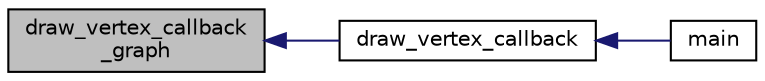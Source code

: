digraph "draw_vertex_callback_graph"
{
  edge [fontname="Helvetica",fontsize="10",labelfontname="Helvetica",labelfontsize="10"];
  node [fontname="Helvetica",fontsize="10",shape=record];
  rankdir="LR";
  Node72 [label="draw_vertex_callback\l_graph",height=0.2,width=0.4,color="black", fillcolor="grey75", style="filled", fontcolor="black"];
  Node72 -> Node73 [dir="back",color="midnightblue",fontsize="10",style="solid",fontname="Helvetica"];
  Node73 [label="draw_vertex_callback",height=0.2,width=0.4,color="black", fillcolor="white", style="filled",URL="$d7/d2a/treedraw_8_c.html#a39cc8da8d250eb22f46a5727b9123396"];
  Node73 -> Node74 [dir="back",color="midnightblue",fontsize="10",style="solid",fontname="Helvetica"];
  Node74 [label="main",height=0.2,width=0.4,color="black", fillcolor="white", style="filled",URL="$d7/d2a/treedraw_8_c.html#a217dbf8b442f20279ea00b898af96f52"];
}
